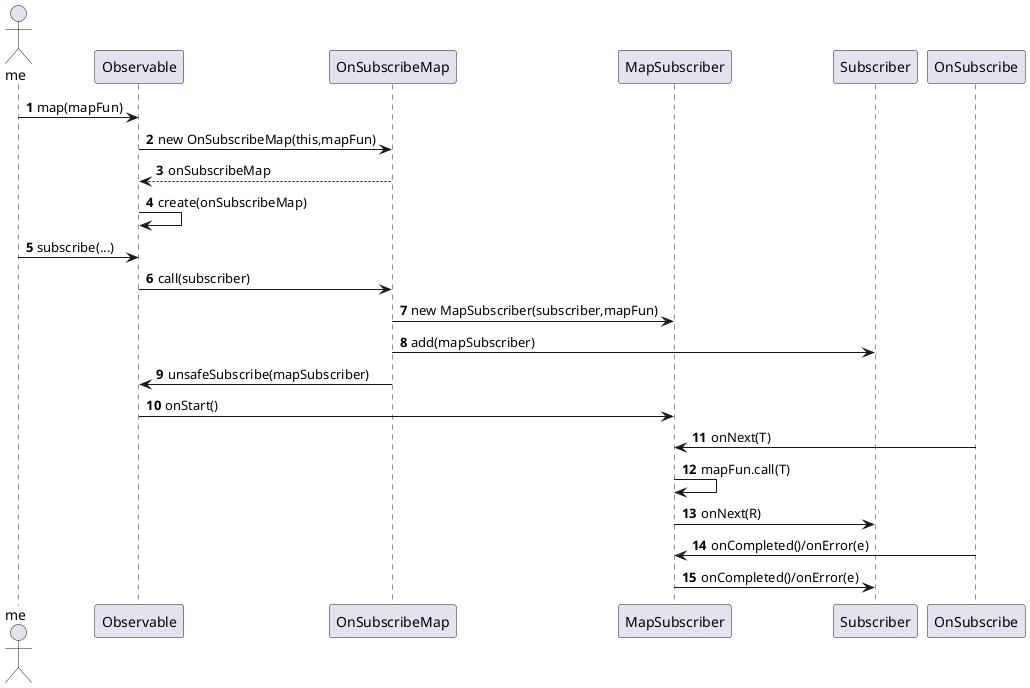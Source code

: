 
@startuml
autonumber
actor me
me -> Observable : map(mapFun)
Observable -> OnSubscribeMap : new OnSubscribeMap(this,mapFun)
OnSubscribeMap --> Observable : onSubscribeMap
Observable -> Observable : create(onSubscribeMap)
me -> Observable : subscribe(...)
Observable -> OnSubscribeMap : call(subscriber)
OnSubscribeMap -> MapSubscriber : new MapSubscriber(subscriber,mapFun)
OnSubscribeMap -> Subscriber : add(mapSubscriber)
OnSubscribeMap -> Observable : unsafeSubscribe(mapSubscriber)
Observable -> MapSubscriber : onStart()
OnSubscribe -> MapSubscriber : onNext(T)
MapSubscriber -> MapSubscriber : mapFun.call(T)
MapSubscriber -> Subscriber : onNext(R)
OnSubscribe -> MapSubscriber : onCompleted()/onError(e)
MapSubscriber -> Subscriber : onCompleted()/onError(e)


@enduml
